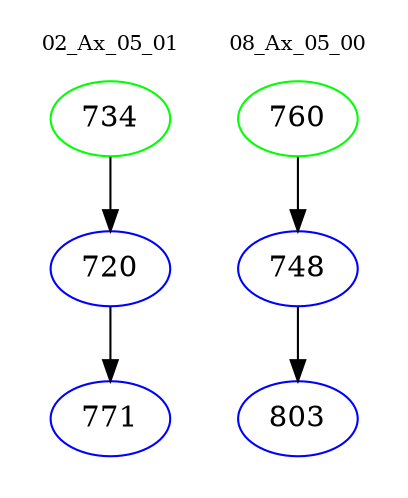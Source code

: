 digraph{
subgraph cluster_0 {
color = white
label = "02_Ax_05_01";
fontsize=10;
T0_734 [label="734", color="green"]
T0_734 -> T0_720 [color="black"]
T0_720 [label="720", color="blue"]
T0_720 -> T0_771 [color="black"]
T0_771 [label="771", color="blue"]
}
subgraph cluster_1 {
color = white
label = "08_Ax_05_00";
fontsize=10;
T1_760 [label="760", color="green"]
T1_760 -> T1_748 [color="black"]
T1_748 [label="748", color="blue"]
T1_748 -> T1_803 [color="black"]
T1_803 [label="803", color="blue"]
}
}
